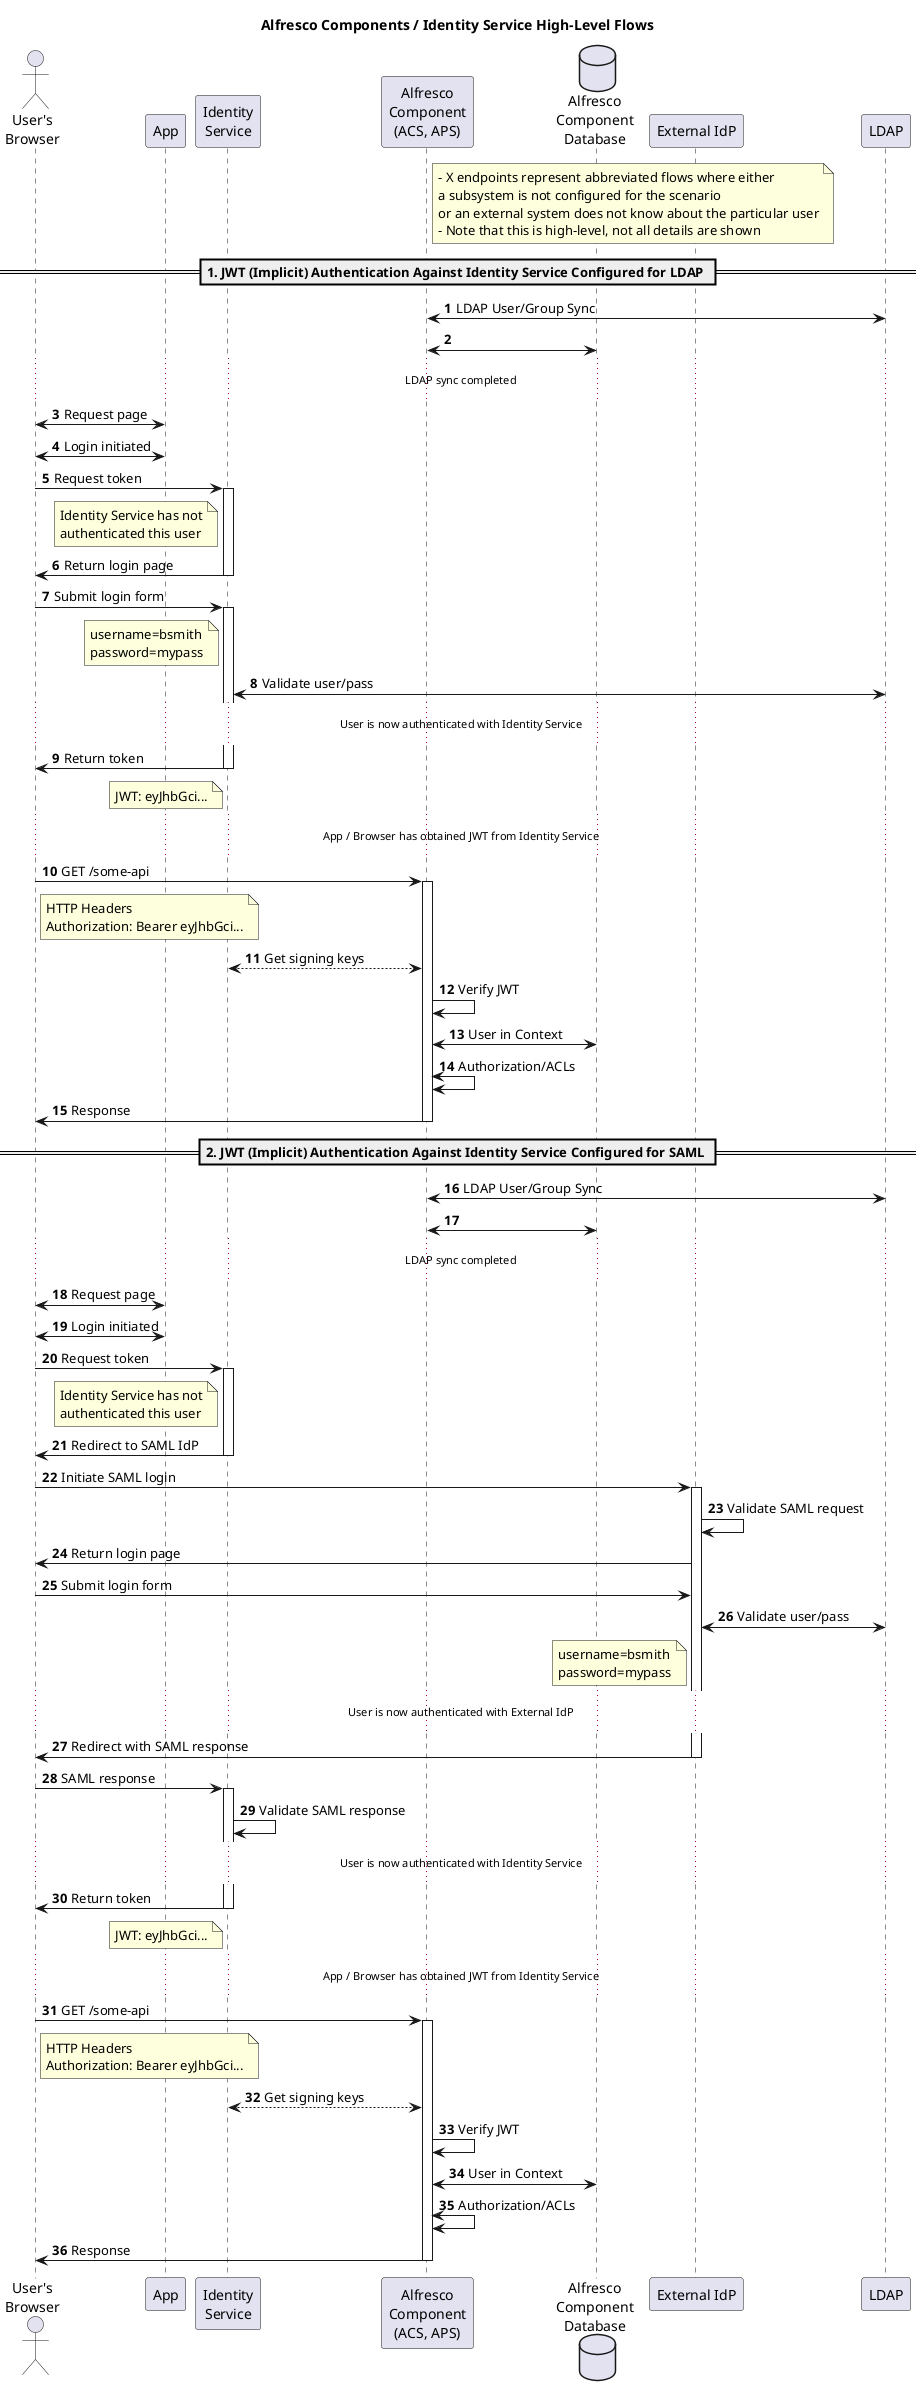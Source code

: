 @startuml
autonumber
Title: Alfresco Components / Identity Service High-Level Flows

actor "User's\nBrowser" as UB
participant "App" as APP
participant "Identity\nService" as IS
participant "Alfresco\nComponent\n(ACS, APS)" as ALFC
database "Alfresco\nComponent\nDatabase" as ALFCDB
participant "External IdP" as EXT
participant "LDAP" as LDAP

note right of ALFC
- X endpoints represent abbreviated flows where either 
a subsystem is not configured for the scenario
or an external system does not know about the particular user
- Note that this is high-level, not all details are shown
end note

== 1. JWT (Implicit) Authentication Against Identity Service Configured for LDAP ==

ALFC<->LDAP: LDAP User/Group Sync
ALFC<->ALFCDB
... LDAP sync completed ...
UB<->APP: Request page
UB<->APP: Login initiated
UB->IS: Request token
activate IS
note left of IS
Identity Service has not
authenticated this user
end note
IS->UB: Return login page
deactivate IS
UB->IS: Submit login form
activate IS
note left of IS
username=bsmith
password=mypass
end note
IS<->LDAP: Validate user/pass
... User is now authenticated with Identity Service ...
IS->UB: Return token
note left of IS
JWT: eyJhbGci...
end note
deactivate IS
... App / Browser has obtained JWT from Identity Service ...
UB->ALFC: GET /some-api
note right of UB
HTTP Headers
Authorization: Bearer eyJhbGci...
end note
activate ALFC
ALFC<-->IS: Get signing keys
ALFC->ALFC: Verify JWT
ALFC<->ALFCDB: User in Context
ALFC<->ALFC: Authorization/ACLs
ALFC->UB: Response
deactivate ALFC

== 2. JWT (Implicit) Authentication Against Identity Service Configured for SAML ==

ALFC<->LDAP: LDAP User/Group Sync
ALFC<->ALFCDB
... LDAP sync completed ...
UB<->APP: Request page
UB<->APP: Login initiated
UB->IS: Request token
activate IS
note left of IS
Identity Service has not
authenticated this user
end note
IS->UB: Redirect to SAML IdP
deactivate IS
UB->EXT: Initiate SAML login
activate EXT
EXT->EXT: Validate SAML request
EXT->UB: Return login page
UB->EXT: Submit login form
EXT<->LDAP: Validate user/pass
note left of EXT
username=bsmith
password=mypass
end note
... User is now authenticated with External IdP ...
EXT->UB: Redirect with SAML response
deactivate EXT
UB->IS: SAML response
activate IS
IS->IS: Validate SAML response
... User is now authenticated with Identity Service ...
IS->UB: Return token
note left of IS
JWT: eyJhbGci...
end note
deactivate IS
... App / Browser has obtained JWT from Identity Service ...
UB->ALFC: GET /some-api
note right of UB
HTTP Headers
Authorization: Bearer eyJhbGci...
end note
activate ALFC
ALFC<-->IS: Get signing keys
ALFC->ALFC: Verify JWT
ALFC<->ALFCDB: User in Context
ALFC<->ALFC: Authorization/ACLs
ALFC->UB: Response
deactivate ALFC

@enduml
